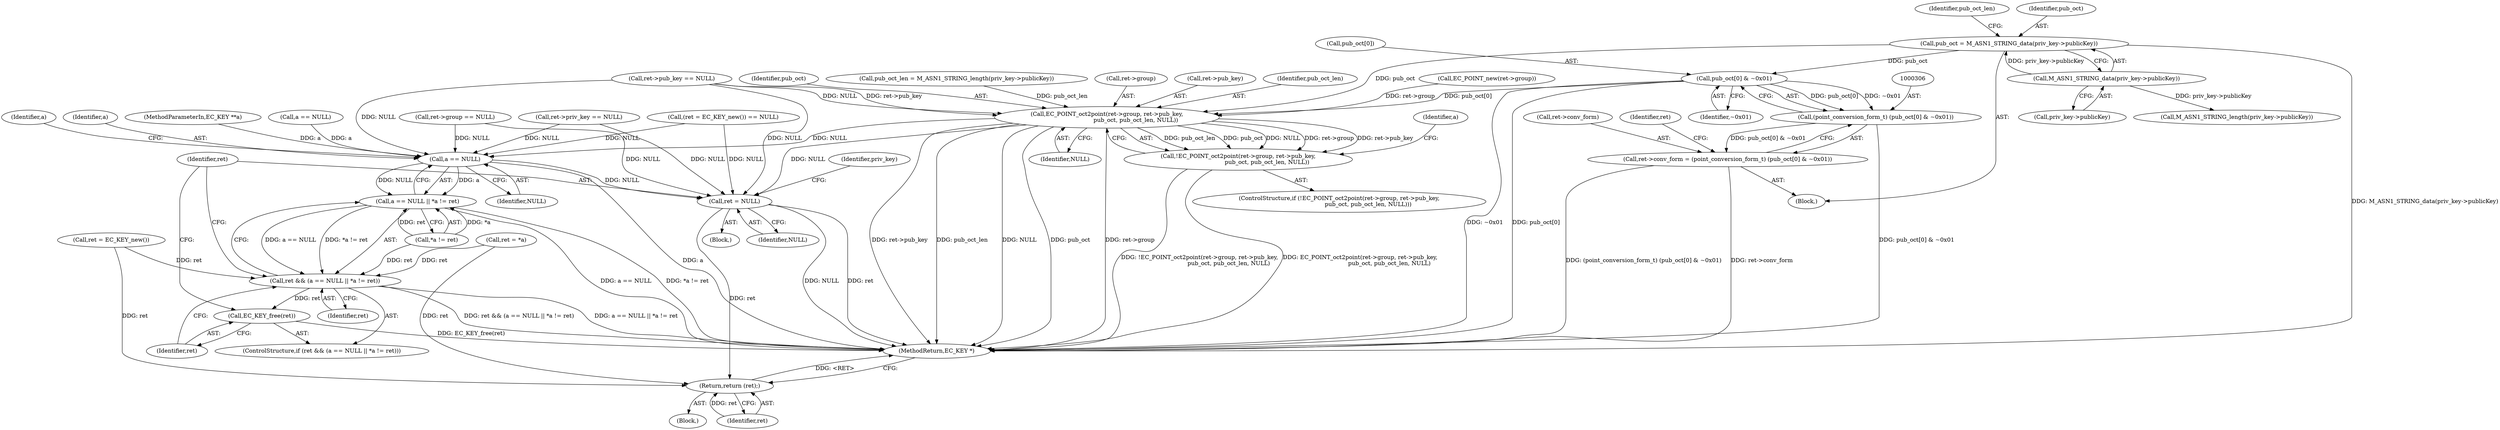 digraph "0_openssl_1b4a8df38fc9ab3c089ca5765075ee53ec5bd66a@array" {
"1000307" [label="(Call,pub_oct[0] & ~0x01)"];
"1000289" [label="(Call,pub_oct = M_ASN1_STRING_data(priv_key->publicKey))"];
"1000291" [label="(Call,M_ASN1_STRING_data(priv_key->publicKey))"];
"1000305" [label="(Call,(point_conversion_form_t) (pub_oct[0] & ~0x01))"];
"1000301" [label="(Call,ret->conv_form = (point_conversion_form_t) (pub_oct[0] & ~0x01))"];
"1000314" [label="(Call,EC_POINT_oct2point(ret->group, ret->pub_key,\n                                pub_oct, pub_oct_len, NULL))"];
"1000313" [label="(Call,!EC_POINT_oct2point(ret->group, ret->pub_key,\n                                pub_oct, pub_oct_len, NULL))"];
"1000343" [label="(Call,a == NULL)"];
"1000342" [label="(Call,a == NULL || *a != ret)"];
"1000340" [label="(Call,ret && (a == NULL || *a != ret))"];
"1000350" [label="(Call,EC_KEY_free(ret))"];
"1000352" [label="(Call,ret = NULL)"];
"1000359" [label="(Return,return (ret);)"];
"1000361" [label="(MethodReturn,EC_KEY *)"];
"1000338" [label="(Block,)"];
"1000289" [label="(Call,pub_oct = M_ASN1_STRING_data(priv_key->publicKey))"];
"1000239" [label="(Call,ret->priv_key == NULL)"];
"1000359" [label="(Return,return (ret);)"];
"1000279" [label="(Call,ret->pub_key == NULL)"];
"1000348" [label="(Identifier,a)"];
"1000321" [label="(Identifier,pub_oct)"];
"1000291" [label="(Call,M_ASN1_STRING_data(priv_key->publicKey))"];
"1000150" [label="(Call,a == NULL)"];
"1000313" [label="(Call,!EC_POINT_oct2point(ret->group, ret->pub_key,\n                                pub_oct, pub_oct_len, NULL))"];
"1000200" [label="(Call,ret->group == NULL)"];
"1000295" [label="(Call,pub_oct_len = M_ASN1_STRING_length(priv_key->publicKey))"];
"1000343" [label="(Call,a == NULL)"];
"1000296" [label="(Identifier,pub_oct_len)"];
"1000342" [label="(Call,a == NULL || *a != ret)"];
"1000314" [label="(Call,EC_POINT_oct2point(ret->group, ret->pub_key,\n                                pub_oct, pub_oct_len, NULL))"];
"1000354" [label="(Identifier,NULL)"];
"1000174" [label="(Call,ret = *a)"];
"1000159" [label="(Call,(ret = EC_KEY_new()) == NULL)"];
"1000292" [label="(Call,priv_key->publicKey)"];
"1000105" [label="(Block,)"];
"1000315" [label="(Call,ret->group)"];
"1000344" [label="(Identifier,a)"];
"1000311" [label="(Identifier,~0x01)"];
"1000341" [label="(Identifier,ret)"];
"1000345" [label="(Identifier,NULL)"];
"1000259" [label="(Block,)"];
"1000302" [label="(Call,ret->conv_form)"];
"1000318" [label="(Call,ret->pub_key)"];
"1000301" [label="(Call,ret->conv_form = (point_conversion_form_t) (pub_oct[0] & ~0x01))"];
"1000290" [label="(Identifier,pub_oct)"];
"1000351" [label="(Identifier,ret)"];
"1000356" [label="(Identifier,priv_key)"];
"1000323" [label="(Identifier,NULL)"];
"1000352" [label="(Call,ret = NULL)"];
"1000326" [label="(Identifier,a)"];
"1000346" [label="(Call,*a != ret)"];
"1000102" [label="(MethodParameterIn,EC_KEY **a)"];
"1000297" [label="(Call,M_ASN1_STRING_length(priv_key->publicKey))"];
"1000312" [label="(ControlStructure,if (!EC_POINT_oct2point(ret->group, ret->pub_key,\n                                pub_oct, pub_oct_len, NULL)))"];
"1000350" [label="(Call,EC_KEY_free(ret))"];
"1000340" [label="(Call,ret && (a == NULL || *a != ret))"];
"1000360" [label="(Identifier,ret)"];
"1000308" [label="(Call,pub_oct[0])"];
"1000305" [label="(Call,(point_conversion_form_t) (pub_oct[0] & ~0x01))"];
"1000307" [label="(Call,pub_oct[0] & ~0x01)"];
"1000353" [label="(Identifier,ret)"];
"1000322" [label="(Identifier,pub_oct_len)"];
"1000160" [label="(Call,ret = EC_KEY_new())"];
"1000316" [label="(Identifier,ret)"];
"1000339" [label="(ControlStructure,if (ret && (a == NULL || *a != ret)))"];
"1000274" [label="(Call,EC_POINT_new(ret->group))"];
"1000307" -> "1000305"  [label="AST: "];
"1000307" -> "1000311"  [label="CFG: "];
"1000308" -> "1000307"  [label="AST: "];
"1000311" -> "1000307"  [label="AST: "];
"1000305" -> "1000307"  [label="CFG: "];
"1000307" -> "1000361"  [label="DDG: ~0x01"];
"1000307" -> "1000361"  [label="DDG: pub_oct[0]"];
"1000307" -> "1000305"  [label="DDG: pub_oct[0]"];
"1000307" -> "1000305"  [label="DDG: ~0x01"];
"1000289" -> "1000307"  [label="DDG: pub_oct"];
"1000307" -> "1000314"  [label="DDG: pub_oct[0]"];
"1000289" -> "1000259"  [label="AST: "];
"1000289" -> "1000291"  [label="CFG: "];
"1000290" -> "1000289"  [label="AST: "];
"1000291" -> "1000289"  [label="AST: "];
"1000296" -> "1000289"  [label="CFG: "];
"1000289" -> "1000361"  [label="DDG: M_ASN1_STRING_data(priv_key->publicKey)"];
"1000291" -> "1000289"  [label="DDG: priv_key->publicKey"];
"1000289" -> "1000314"  [label="DDG: pub_oct"];
"1000291" -> "1000292"  [label="CFG: "];
"1000292" -> "1000291"  [label="AST: "];
"1000291" -> "1000297"  [label="DDG: priv_key->publicKey"];
"1000305" -> "1000301"  [label="AST: "];
"1000306" -> "1000305"  [label="AST: "];
"1000301" -> "1000305"  [label="CFG: "];
"1000305" -> "1000361"  [label="DDG: pub_oct[0] & ~0x01"];
"1000305" -> "1000301"  [label="DDG: pub_oct[0] & ~0x01"];
"1000301" -> "1000259"  [label="AST: "];
"1000302" -> "1000301"  [label="AST: "];
"1000316" -> "1000301"  [label="CFG: "];
"1000301" -> "1000361"  [label="DDG: (point_conversion_form_t) (pub_oct[0] & ~0x01)"];
"1000301" -> "1000361"  [label="DDG: ret->conv_form"];
"1000314" -> "1000313"  [label="AST: "];
"1000314" -> "1000323"  [label="CFG: "];
"1000315" -> "1000314"  [label="AST: "];
"1000318" -> "1000314"  [label="AST: "];
"1000321" -> "1000314"  [label="AST: "];
"1000322" -> "1000314"  [label="AST: "];
"1000323" -> "1000314"  [label="AST: "];
"1000313" -> "1000314"  [label="CFG: "];
"1000314" -> "1000361"  [label="DDG: ret->group"];
"1000314" -> "1000361"  [label="DDG: ret->pub_key"];
"1000314" -> "1000361"  [label="DDG: pub_oct_len"];
"1000314" -> "1000361"  [label="DDG: NULL"];
"1000314" -> "1000361"  [label="DDG: pub_oct"];
"1000314" -> "1000313"  [label="DDG: pub_oct_len"];
"1000314" -> "1000313"  [label="DDG: pub_oct"];
"1000314" -> "1000313"  [label="DDG: NULL"];
"1000314" -> "1000313"  [label="DDG: ret->group"];
"1000314" -> "1000313"  [label="DDG: ret->pub_key"];
"1000274" -> "1000314"  [label="DDG: ret->group"];
"1000279" -> "1000314"  [label="DDG: ret->pub_key"];
"1000279" -> "1000314"  [label="DDG: NULL"];
"1000295" -> "1000314"  [label="DDG: pub_oct_len"];
"1000314" -> "1000343"  [label="DDG: NULL"];
"1000314" -> "1000352"  [label="DDG: NULL"];
"1000313" -> "1000312"  [label="AST: "];
"1000326" -> "1000313"  [label="CFG: "];
"1000313" -> "1000361"  [label="DDG: !EC_POINT_oct2point(ret->group, ret->pub_key,\n                                pub_oct, pub_oct_len, NULL)"];
"1000313" -> "1000361"  [label="DDG: EC_POINT_oct2point(ret->group, ret->pub_key,\n                                pub_oct, pub_oct_len, NULL)"];
"1000343" -> "1000342"  [label="AST: "];
"1000343" -> "1000345"  [label="CFG: "];
"1000344" -> "1000343"  [label="AST: "];
"1000345" -> "1000343"  [label="AST: "];
"1000348" -> "1000343"  [label="CFG: "];
"1000342" -> "1000343"  [label="CFG: "];
"1000343" -> "1000361"  [label="DDG: a"];
"1000343" -> "1000342"  [label="DDG: a"];
"1000343" -> "1000342"  [label="DDG: NULL"];
"1000150" -> "1000343"  [label="DDG: a"];
"1000102" -> "1000343"  [label="DDG: a"];
"1000239" -> "1000343"  [label="DDG: NULL"];
"1000200" -> "1000343"  [label="DDG: NULL"];
"1000159" -> "1000343"  [label="DDG: NULL"];
"1000279" -> "1000343"  [label="DDG: NULL"];
"1000343" -> "1000352"  [label="DDG: NULL"];
"1000342" -> "1000340"  [label="AST: "];
"1000342" -> "1000346"  [label="CFG: "];
"1000346" -> "1000342"  [label="AST: "];
"1000340" -> "1000342"  [label="CFG: "];
"1000342" -> "1000361"  [label="DDG: a == NULL"];
"1000342" -> "1000361"  [label="DDG: *a != ret"];
"1000342" -> "1000340"  [label="DDG: a == NULL"];
"1000342" -> "1000340"  [label="DDG: *a != ret"];
"1000346" -> "1000342"  [label="DDG: *a"];
"1000346" -> "1000342"  [label="DDG: ret"];
"1000340" -> "1000339"  [label="AST: "];
"1000340" -> "1000341"  [label="CFG: "];
"1000341" -> "1000340"  [label="AST: "];
"1000351" -> "1000340"  [label="CFG: "];
"1000353" -> "1000340"  [label="CFG: "];
"1000340" -> "1000361"  [label="DDG: a == NULL || *a != ret"];
"1000340" -> "1000361"  [label="DDG: ret && (a == NULL || *a != ret)"];
"1000346" -> "1000340"  [label="DDG: ret"];
"1000160" -> "1000340"  [label="DDG: ret"];
"1000174" -> "1000340"  [label="DDG: ret"];
"1000340" -> "1000350"  [label="DDG: ret"];
"1000350" -> "1000339"  [label="AST: "];
"1000350" -> "1000351"  [label="CFG: "];
"1000351" -> "1000350"  [label="AST: "];
"1000353" -> "1000350"  [label="CFG: "];
"1000350" -> "1000361"  [label="DDG: EC_KEY_free(ret)"];
"1000352" -> "1000338"  [label="AST: "];
"1000352" -> "1000354"  [label="CFG: "];
"1000353" -> "1000352"  [label="AST: "];
"1000354" -> "1000352"  [label="AST: "];
"1000356" -> "1000352"  [label="CFG: "];
"1000352" -> "1000361"  [label="DDG: ret"];
"1000352" -> "1000361"  [label="DDG: NULL"];
"1000239" -> "1000352"  [label="DDG: NULL"];
"1000200" -> "1000352"  [label="DDG: NULL"];
"1000159" -> "1000352"  [label="DDG: NULL"];
"1000279" -> "1000352"  [label="DDG: NULL"];
"1000352" -> "1000359"  [label="DDG: ret"];
"1000359" -> "1000105"  [label="AST: "];
"1000359" -> "1000360"  [label="CFG: "];
"1000360" -> "1000359"  [label="AST: "];
"1000361" -> "1000359"  [label="CFG: "];
"1000359" -> "1000361"  [label="DDG: <RET>"];
"1000360" -> "1000359"  [label="DDG: ret"];
"1000160" -> "1000359"  [label="DDG: ret"];
"1000174" -> "1000359"  [label="DDG: ret"];
}
